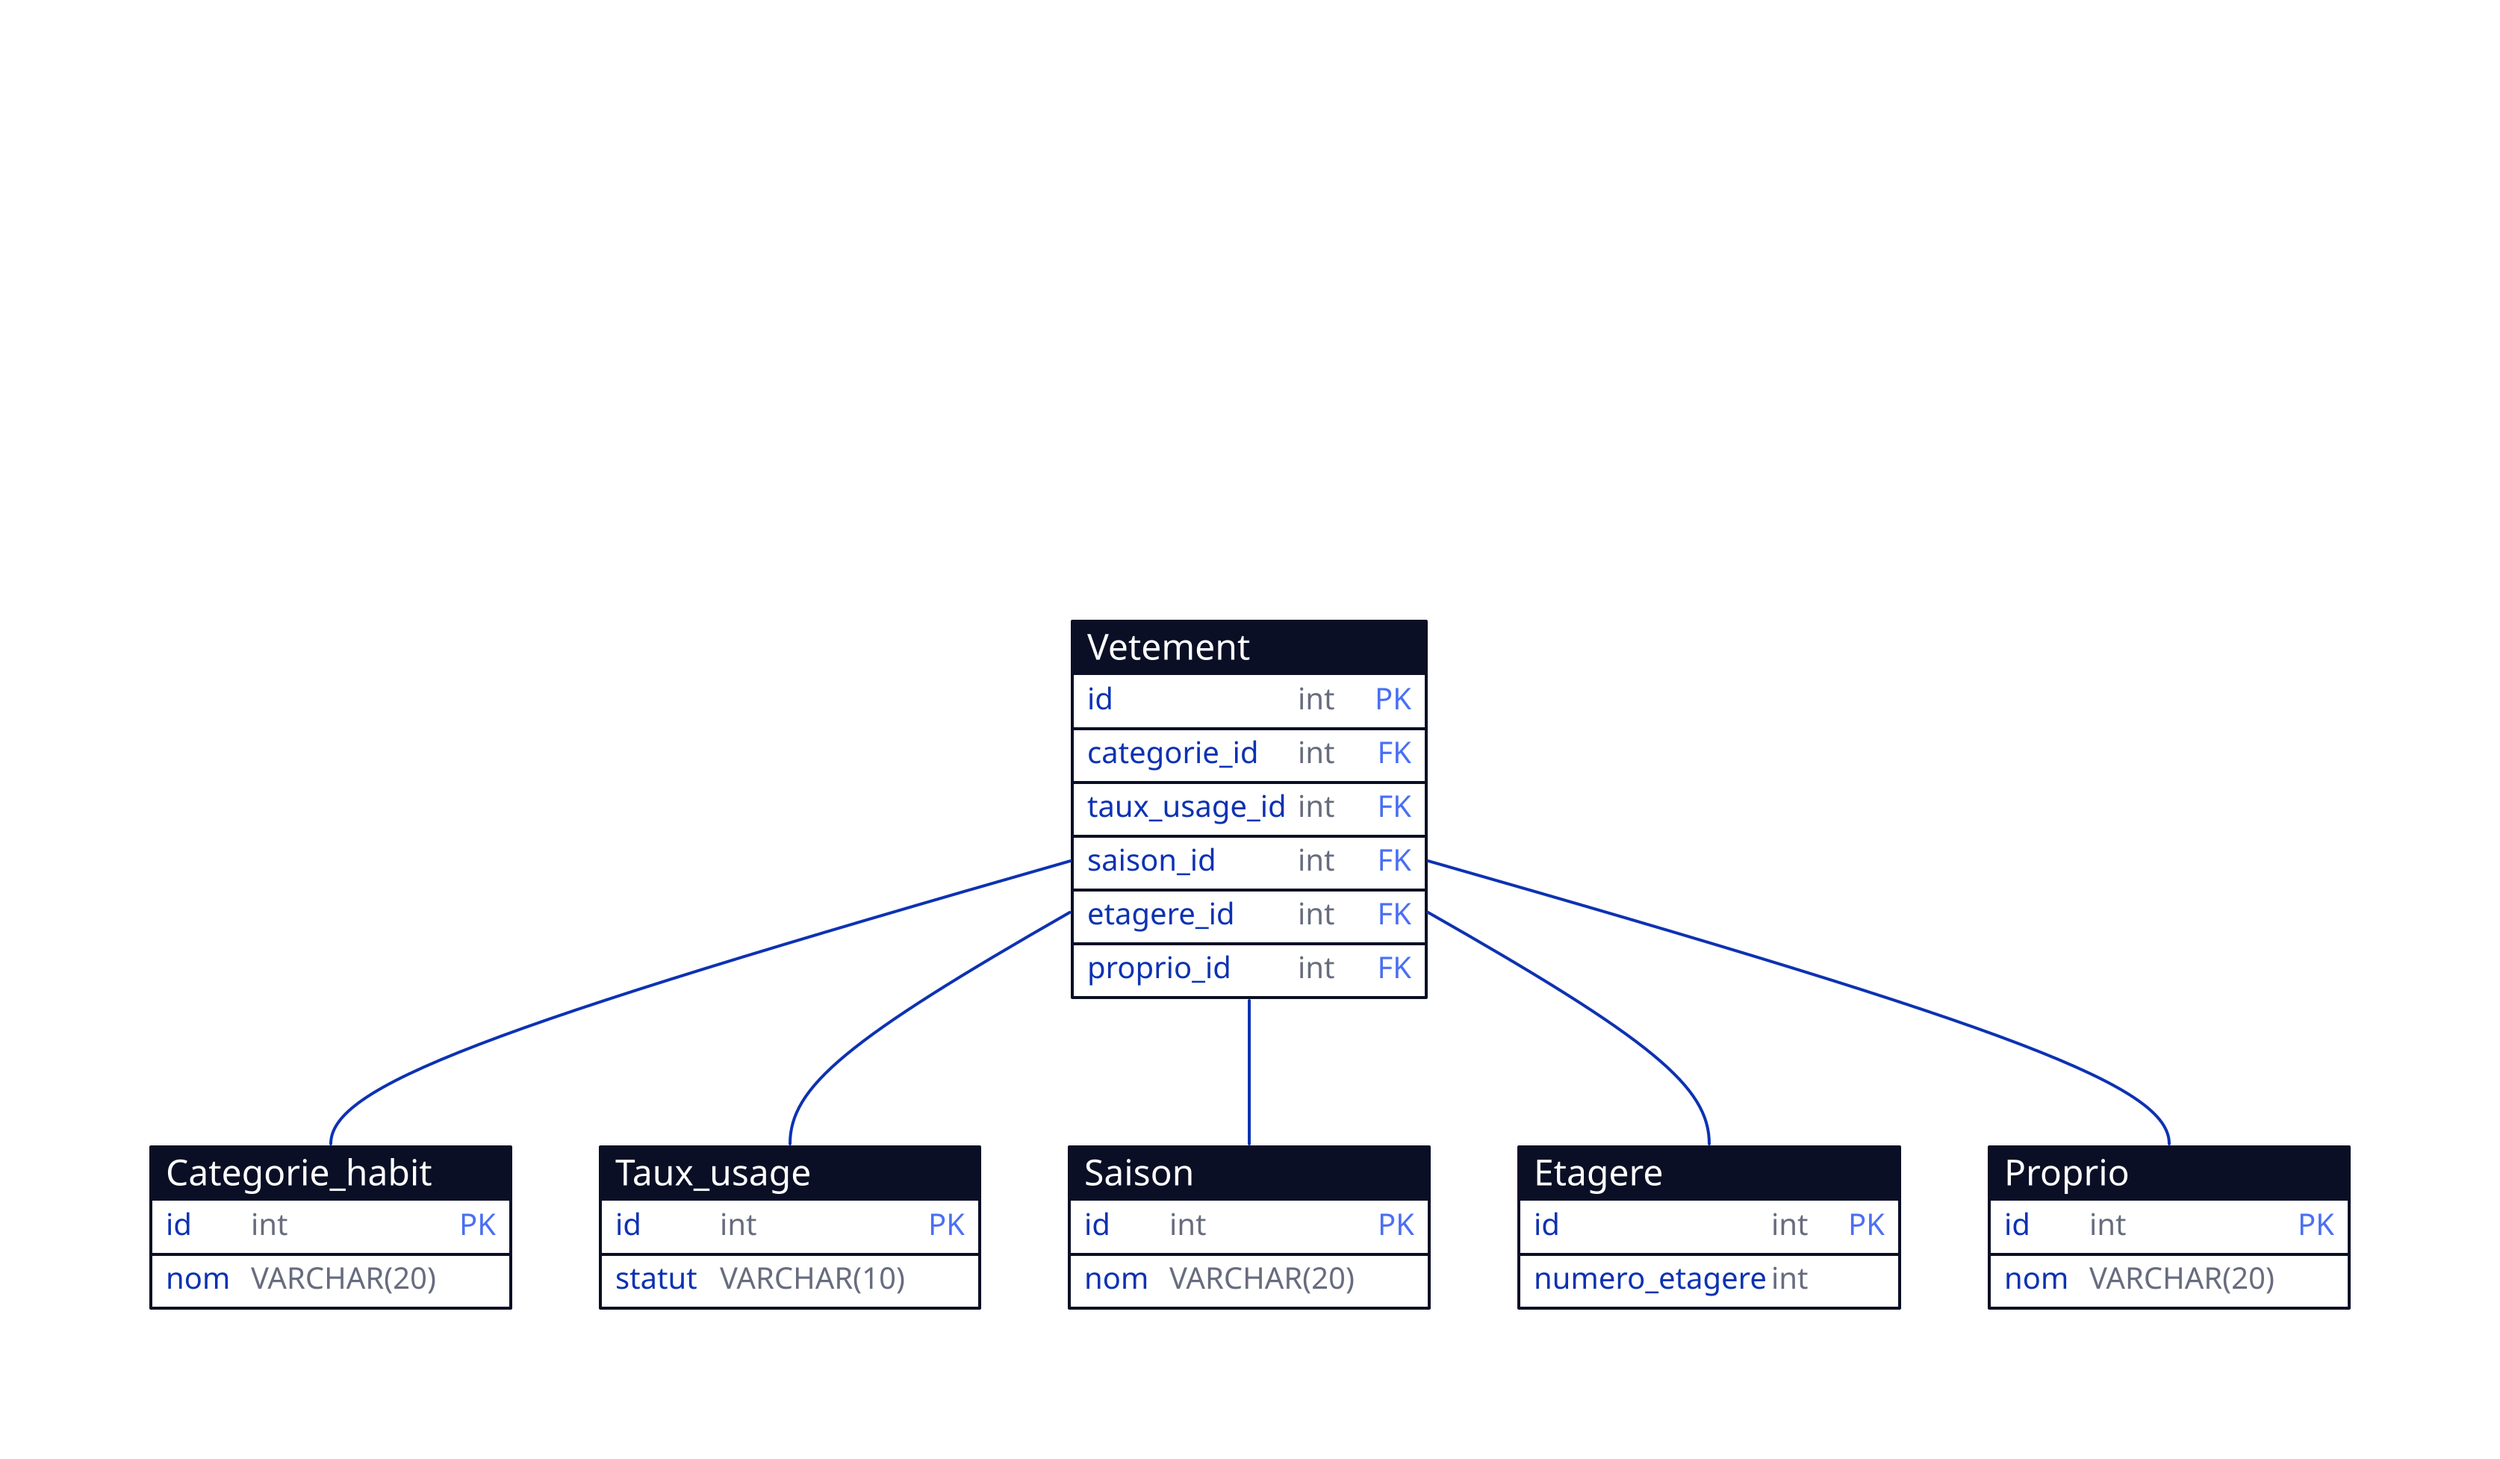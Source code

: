 explanation: |md
  # Inventaire d'une armoire de famille
  **Nous adopterons le point de vue d'un vêtement dans l'armoire.**
  - Chaque vêtement possède un identifiant unique ; même si vous avez deux fois le même tee-shirt de la même couleur et de la même marque, ce n'est pas le même tee-shirt pour autant
  - Chaque vêtement a une catégorie prédéfinie (chaussette, tee-shirt ...)
  - Chaque vêtement a un certain taux d'usage, qu'il convient de fixer pour éviter les appellations sans aucun sens
  - Chaque vêtement est porté durant une saison en particulier
  - Chaque vêtement est à un emplacement particulier de l'armoire
  - Chaque vêtement n'a qu'un seul propriétaire à la fois ; un don équivaut à un changement de propriétaire \
  *Les clés étrangères servent à normaliser les appellations dans des tables dédiées pour faciliter la récupération des données.*
| {near: top-center}

Vetement: {
  shape: sql_table
  id: int {constraint: primary_key}
  categorie_id: int {constraint: foreign_key}
  taux_usage_id: int {constraint: foreign_key}
  saison_id: int {constraint: foreign_key}
  etagere_id: int {constraint: foreign_key}
  proprio_id: int {constraint: foreign_key}
}

Vetement.categorie_id -- Categorie_habit.id
Vetement.taux_usage_id -- Taux_usage.id
Vetement.saison_id -- Saison.id
Vetement.etagere_id -- Etagere.id
Vetement.proprio_id -- Proprio.id

Etagere: {
  shape: sql_table
  id: int {constraint: primary_key}
  numero_etagere: int
}

Proprio: {
  shape: sql_table
  id: int {constraint: primary_key}
  nom: VARCHAR(20)
}

Categorie_habit: {
  shape: sql_table
  id: int {constraint: primary_key}
  nom: VARCHAR(20)
}

Saison: {
  shape: sql_table
  id: int {constraint: primary_key}
  nom: VARCHAR(20)
}

Taux_usage: {
  shape: sql_table
  id: int {constraint: primary_key}
  statut: VARCHAR(10)
}
